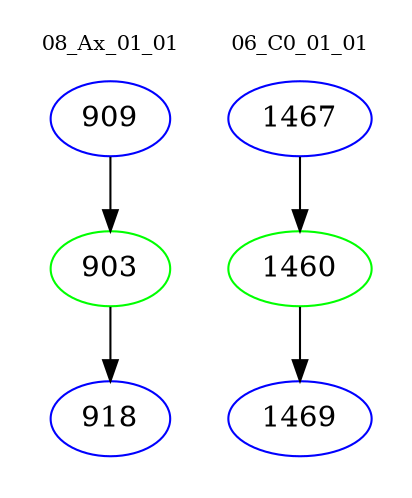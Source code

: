 digraph{
subgraph cluster_0 {
color = white
label = "08_Ax_01_01";
fontsize=10;
T0_909 [label="909", color="blue"]
T0_909 -> T0_903 [color="black"]
T0_903 [label="903", color="green"]
T0_903 -> T0_918 [color="black"]
T0_918 [label="918", color="blue"]
}
subgraph cluster_1 {
color = white
label = "06_C0_01_01";
fontsize=10;
T1_1467 [label="1467", color="blue"]
T1_1467 -> T1_1460 [color="black"]
T1_1460 [label="1460", color="green"]
T1_1460 -> T1_1469 [color="black"]
T1_1469 [label="1469", color="blue"]
}
}
